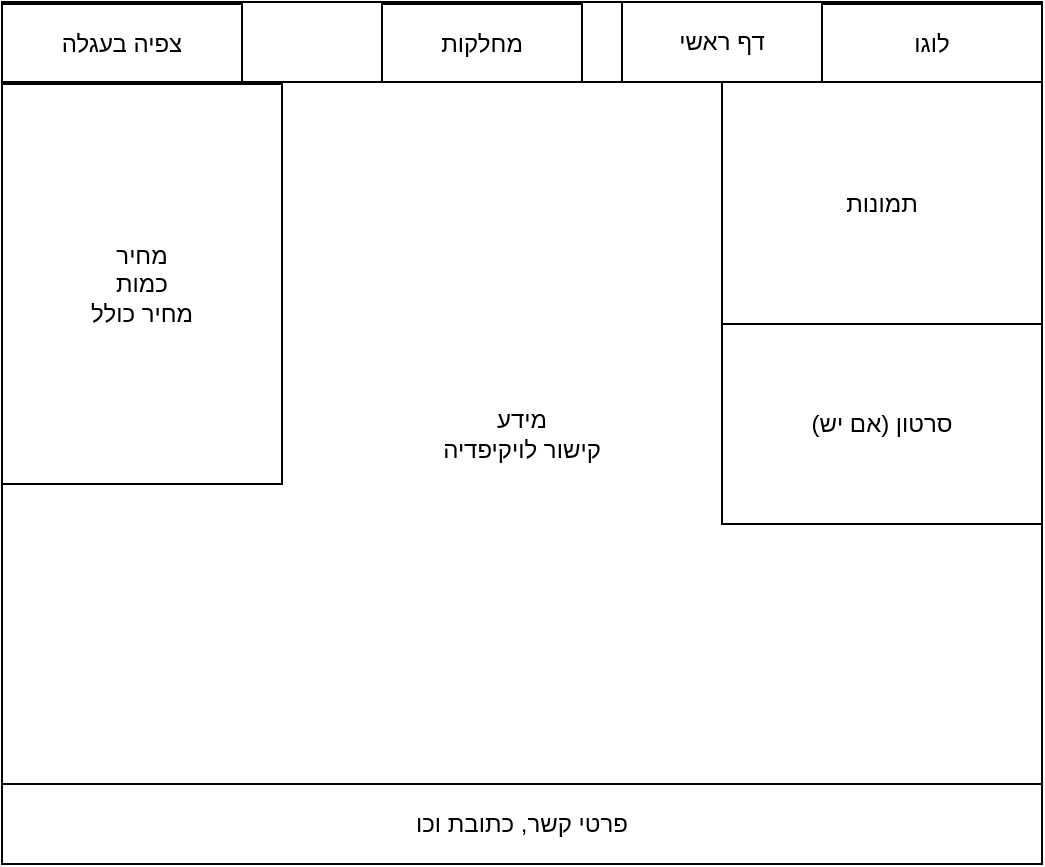 <mxfile version="20.5.3" type="device"><diagram id="qWBAhfXve621WdHWqPUR" name="Page-1"><mxGraphModel dx="1267" dy="585" grid="1" gridSize="10" guides="1" tooltips="1" connect="1" arrows="1" fold="1" page="1" pageScale="1" pageWidth="850" pageHeight="1100" math="0" shadow="0"><root><mxCell id="0"/><mxCell id="1" parent="0"/><mxCell id="bwTKkrgQ-ktM6AYEWWXt-1" value="" style="rounded=0;whiteSpace=wrap;html=1;" parent="1" vertex="1"><mxGeometry x="320" y="39" width="520" height="281" as="geometry"/></mxCell><mxCell id="bwTKkrgQ-ktM6AYEWWXt-3" value="לוגו" style="rounded=0;whiteSpace=wrap;html=1;" parent="1" vertex="1"><mxGeometry x="730" y="40" width="110" height="40" as="geometry"/></mxCell><mxCell id="bwTKkrgQ-ktM6AYEWWXt-6" value="צפיה בעגלה" style="rounded=0;whiteSpace=wrap;html=1;" parent="1" vertex="1"><mxGeometry x="320" y="40" width="120" height="40" as="geometry"/></mxCell><mxCell id="bwTKkrgQ-ktM6AYEWWXt-7" value="מחלקות" style="rounded=0;whiteSpace=wrap;html=1;" parent="1" vertex="1"><mxGeometry x="510" y="40" width="100" height="40" as="geometry"/></mxCell><mxCell id="bwTKkrgQ-ktM6AYEWWXt-11" value="" style="rounded=0;whiteSpace=wrap;html=1;" parent="1" vertex="1"><mxGeometry x="320" y="80" width="520" height="390" as="geometry"/></mxCell><mxCell id="bwTKkrgQ-ktM6AYEWWXt-12" value="דף ראשי" style="rounded=0;whiteSpace=wrap;html=1;" parent="1" vertex="1"><mxGeometry x="630" y="39" width="100" height="40" as="geometry"/></mxCell><mxCell id="bwTKkrgQ-ktM6AYEWWXt-14" value="פרטי קשר, כתובת וכו" style="rounded=0;whiteSpace=wrap;html=1;" parent="1" vertex="1"><mxGeometry x="320" y="430" width="520" height="40" as="geometry"/></mxCell><mxCell id="a9UWg9aC45Uz67nNJf5z-3" value="מידע&lt;br&gt;קישור לויקיפדיה" style="rounded=0;whiteSpace=wrap;html=1;" vertex="1" parent="1"><mxGeometry x="320" y="79" width="520" height="351" as="geometry"/></mxCell><mxCell id="a9UWg9aC45Uz67nNJf5z-4" value="מחיר&lt;br&gt;כמות&lt;br&gt;מחיר כולל" style="rounded=0;whiteSpace=wrap;html=1;" vertex="1" parent="1"><mxGeometry x="320" y="80" width="140" height="200" as="geometry"/></mxCell><mxCell id="a9UWg9aC45Uz67nNJf5z-5" value="תמונות" style="rounded=0;whiteSpace=wrap;html=1;" vertex="1" parent="1"><mxGeometry x="680" y="79" width="160" height="121" as="geometry"/></mxCell><mxCell id="a9UWg9aC45Uz67nNJf5z-6" value="סרטון (אם יש)" style="rounded=0;whiteSpace=wrap;html=1;" vertex="1" parent="1"><mxGeometry x="680" y="200" width="160" height="100" as="geometry"/></mxCell></root></mxGraphModel></diagram></mxfile>